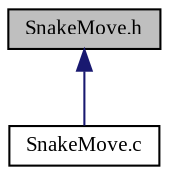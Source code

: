 digraph "SnakeMove.h"
{
  edge [fontname="TimesNewRoman",fontsize="10",labelfontname="TimesNewRoman",labelfontsize="10"];
  node [fontname="TimesNewRoman",fontsize="10",shape=record];
  Node9 [label="SnakeMove.h",height=0.2,width=0.4,color="black", fillcolor="grey75", style="filled", fontcolor="black"];
  Node9 -> Node10 [dir="back",color="midnightblue",fontsize="10",style="solid",fontname="TimesNewRoman"];
  Node10 [label="SnakeMove.c",height=0.2,width=0.4,color="black", fillcolor="white", style="filled",URL="$_snake_move_8c.html",tooltip="Ruch weza dla gry Snake - source file. "];
}
